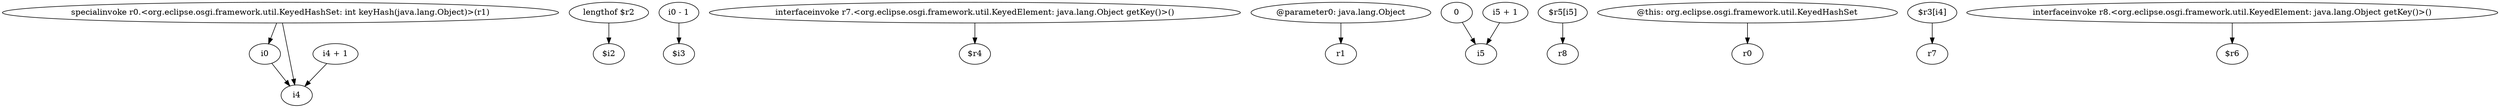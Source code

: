 digraph g {
0[label="i0"]
1[label="i4"]
0->1[label=""]
2[label="lengthof $r2"]
3[label="$i2"]
2->3[label=""]
4[label="specialinvoke r0.<org.eclipse.osgi.framework.util.KeyedHashSet: int keyHash(java.lang.Object)>(r1)"]
4->1[label=""]
5[label="i0 - 1"]
6[label="$i3"]
5->6[label=""]
7[label="interfaceinvoke r7.<org.eclipse.osgi.framework.util.KeyedElement: java.lang.Object getKey()>()"]
8[label="$r4"]
7->8[label=""]
9[label="@parameter0: java.lang.Object"]
10[label="r1"]
9->10[label=""]
11[label="i4 + 1"]
11->1[label=""]
12[label="0"]
13[label="i5"]
12->13[label=""]
4->0[label=""]
14[label="i5 + 1"]
14->13[label=""]
15[label="$r5[i5]"]
16[label="r8"]
15->16[label=""]
17[label="@this: org.eclipse.osgi.framework.util.KeyedHashSet"]
18[label="r0"]
17->18[label=""]
19[label="$r3[i4]"]
20[label="r7"]
19->20[label=""]
21[label="interfaceinvoke r8.<org.eclipse.osgi.framework.util.KeyedElement: java.lang.Object getKey()>()"]
22[label="$r6"]
21->22[label=""]
}